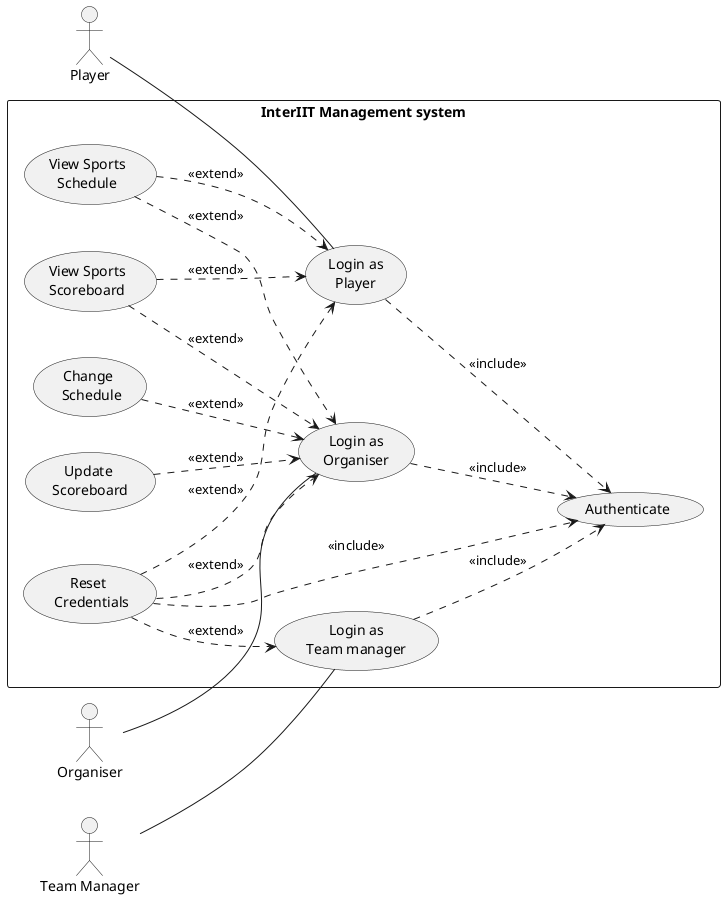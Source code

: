 @startuml
left to right direction
skinparam packageStyle rectangle
:Player: as player
:Organiser: as org
:Team Manager: as tm
rectangle "InterIIT Management system" {
(Login as\nPlayer) as plogin
(Login as\nOrganiser) as ologin
(Login as\nTeam manager) as tlogin
(Authenticate) as auth
(View Sports\nSchedule) as vschedule
(View Sports\nScoreboard) as vscore
(Update \nScoreboard) as cscore
(Change \n Schedule) as cschedule
(Reset \n Credentials) as reset
player -- plogin
org -- ologin
tm -- tlogin
plogin ..> auth: "<<include>>"
reset ..> plogin : "<<extend>>"
vschedule ..> plogin : "<<extend>>"
vscore ..> plogin : "<<extend>>"
tlogin ..> auth : "<<include>>"
reset ..> tlogin : "<<extend>>"
reset ..> auth : "<<include>>"
ologin ..> auth : "<<include>>"
reset ..> ologin : "<<extend>>"
vschedule ..> ologin : "<<extend>>"
vscore ..> ologin : "<<extend>>"
cschedule ..> ologin : "<<extend>>"
cscore ..> ologin : "<<extend>>"
}
@enduml

